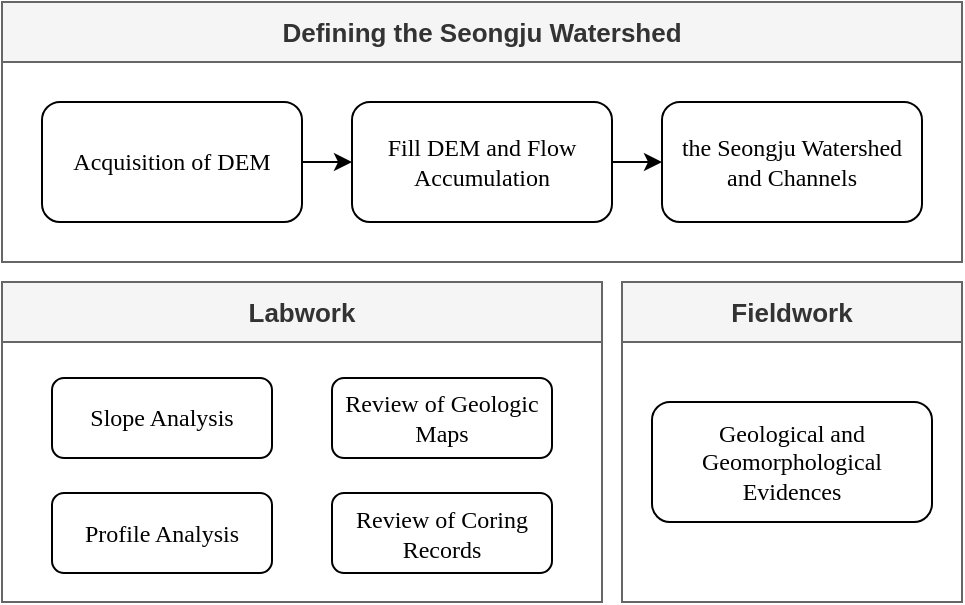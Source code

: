 <mxfile version="21.7.5" type="github">
  <diagram name="Page-1" id="74e2e168-ea6b-b213-b513-2b3c1d86103e">
    <mxGraphModel dx="662" dy="2256" grid="1" gridSize="10" guides="1" tooltips="1" connect="1" arrows="1" fold="1" page="1" pageScale="1" pageWidth="1100" pageHeight="850" background="none" math="0" shadow="0">
      <root>
        <mxCell id="0" />
        <mxCell id="1" parent="0" />
        <mxCell id="hcUeKDptXyV3-CeOOwQt-13" value="&lt;font style=&quot;font-size: 13px;&quot;&gt;Defining the Seongju Watershed&lt;/font&gt;" style="swimlane;whiteSpace=wrap;html=1;startSize=30;fillColor=#f5f5f5;fontColor=#333333;strokeColor=#666666;" vertex="1" parent="1">
          <mxGeometry x="60" y="-710" width="480" height="130" as="geometry" />
        </mxCell>
        <mxCell id="hcUeKDptXyV3-CeOOwQt-12" value="&lt;font style=&quot;font-size: 12px;&quot;&gt;the Seongju Watershed and Channels&lt;/font&gt;" style="rounded=1;whiteSpace=wrap;html=1;shadow=0;labelBackgroundColor=none;strokeWidth=1;fontFamily=Verdana;fontSize=8;align=center;" vertex="1" parent="hcUeKDptXyV3-CeOOwQt-13">
          <mxGeometry x="330" y="50" width="130" height="60" as="geometry" />
        </mxCell>
        <mxCell id="hcUeKDptXyV3-CeOOwQt-21" style="edgeStyle=orthogonalEdgeStyle;rounded=0;orthogonalLoop=1;jettySize=auto;html=1;exitX=1;exitY=0.5;exitDx=0;exitDy=0;entryX=0;entryY=0.5;entryDx=0;entryDy=0;" edge="1" parent="hcUeKDptXyV3-CeOOwQt-13" source="hcUeKDptXyV3-CeOOwQt-10" target="hcUeKDptXyV3-CeOOwQt-11">
          <mxGeometry relative="1" as="geometry" />
        </mxCell>
        <mxCell id="hcUeKDptXyV3-CeOOwQt-10" value="&lt;font style=&quot;font-size: 12px;&quot;&gt;Acquisition of DEM&lt;/font&gt;" style="rounded=1;whiteSpace=wrap;html=1;shadow=0;labelBackgroundColor=none;strokeWidth=1;fontFamily=Verdana;fontSize=8;align=center;" vertex="1" parent="hcUeKDptXyV3-CeOOwQt-13">
          <mxGeometry x="20" y="50" width="130" height="60" as="geometry" />
        </mxCell>
        <mxCell id="hcUeKDptXyV3-CeOOwQt-22" style="edgeStyle=orthogonalEdgeStyle;rounded=0;orthogonalLoop=1;jettySize=auto;html=1;exitX=1;exitY=0.5;exitDx=0;exitDy=0;entryX=0;entryY=0.5;entryDx=0;entryDy=0;" edge="1" parent="hcUeKDptXyV3-CeOOwQt-13" source="hcUeKDptXyV3-CeOOwQt-11" target="hcUeKDptXyV3-CeOOwQt-12">
          <mxGeometry relative="1" as="geometry" />
        </mxCell>
        <mxCell id="hcUeKDptXyV3-CeOOwQt-11" value="&lt;font style=&quot;font-size: 12px;&quot;&gt;Fill DEM and Flow Accumulation&lt;/font&gt;" style="rounded=1;whiteSpace=wrap;html=1;shadow=0;labelBackgroundColor=none;strokeWidth=1;fontFamily=Verdana;fontSize=8;align=center;" vertex="1" parent="hcUeKDptXyV3-CeOOwQt-13">
          <mxGeometry x="175" y="50" width="130" height="60" as="geometry" />
        </mxCell>
        <mxCell id="hcUeKDptXyV3-CeOOwQt-16" value="&lt;font style=&quot;font-size: 13px;&quot;&gt;Labwork&lt;/font&gt;" style="swimlane;whiteSpace=wrap;html=1;fillColor=#f5f5f5;fontColor=#333333;strokeColor=#666666;startSize=30;" vertex="1" parent="1">
          <mxGeometry x="60" y="-570" width="300" height="160" as="geometry" />
        </mxCell>
        <mxCell id="hcUeKDptXyV3-CeOOwQt-8" value="&lt;font style=&quot;font-size: 12px;&quot;&gt;Slope Analysis&lt;/font&gt;" style="rounded=1;whiteSpace=wrap;html=1;shadow=0;labelBackgroundColor=none;strokeWidth=1;fontFamily=Verdana;fontSize=8;align=center;" vertex="1" parent="hcUeKDptXyV3-CeOOwQt-16">
          <mxGeometry x="25" y="48" width="110" height="40" as="geometry" />
        </mxCell>
        <mxCell id="hcUeKDptXyV3-CeOOwQt-9" value="&lt;font style=&quot;font-size: 12px;&quot;&gt;Profile Analysis&lt;/font&gt;" style="rounded=1;whiteSpace=wrap;html=1;shadow=0;labelBackgroundColor=none;strokeWidth=1;fontFamily=Verdana;fontSize=8;align=center;" vertex="1" parent="hcUeKDptXyV3-CeOOwQt-16">
          <mxGeometry x="25" y="105.5" width="110" height="40" as="geometry" />
        </mxCell>
        <mxCell id="hcUeKDptXyV3-CeOOwQt-18" value="&lt;font style=&quot;font-size: 12px;&quot;&gt;Review of Geologic Maps&lt;/font&gt;" style="rounded=1;whiteSpace=wrap;html=1;shadow=0;labelBackgroundColor=none;strokeWidth=1;fontFamily=Verdana;fontSize=8;align=center;" vertex="1" parent="hcUeKDptXyV3-CeOOwQt-16">
          <mxGeometry x="165" y="48" width="110" height="40" as="geometry" />
        </mxCell>
        <mxCell id="hcUeKDptXyV3-CeOOwQt-19" value="&lt;font style=&quot;font-size: 12px;&quot;&gt;Review of Coring Records&lt;/font&gt;" style="rounded=1;whiteSpace=wrap;html=1;shadow=0;labelBackgroundColor=none;strokeWidth=1;fontFamily=Verdana;fontSize=8;align=center;" vertex="1" parent="hcUeKDptXyV3-CeOOwQt-16">
          <mxGeometry x="165" y="105.5" width="110" height="40" as="geometry" />
        </mxCell>
        <mxCell id="hcUeKDptXyV3-CeOOwQt-17" value="&lt;font style=&quot;font-size: 13px;&quot;&gt;Fieldwork&lt;/font&gt;" style="swimlane;whiteSpace=wrap;html=1;fillColor=#f5f5f5;fontColor=#333333;strokeColor=#666666;startSize=30;" vertex="1" parent="1">
          <mxGeometry x="370" y="-570" width="170" height="160" as="geometry" />
        </mxCell>
        <mxCell id="hcUeKDptXyV3-CeOOwQt-20" value="&lt;font style=&quot;font-size: 12px;&quot;&gt;Geological and Geomorphological Evidences&lt;/font&gt;" style="rounded=1;whiteSpace=wrap;html=1;shadow=0;labelBackgroundColor=none;strokeWidth=1;fontFamily=Verdana;fontSize=8;align=center;" vertex="1" parent="hcUeKDptXyV3-CeOOwQt-17">
          <mxGeometry x="15" y="60" width="140" height="60" as="geometry" />
        </mxCell>
      </root>
    </mxGraphModel>
  </diagram>
</mxfile>
